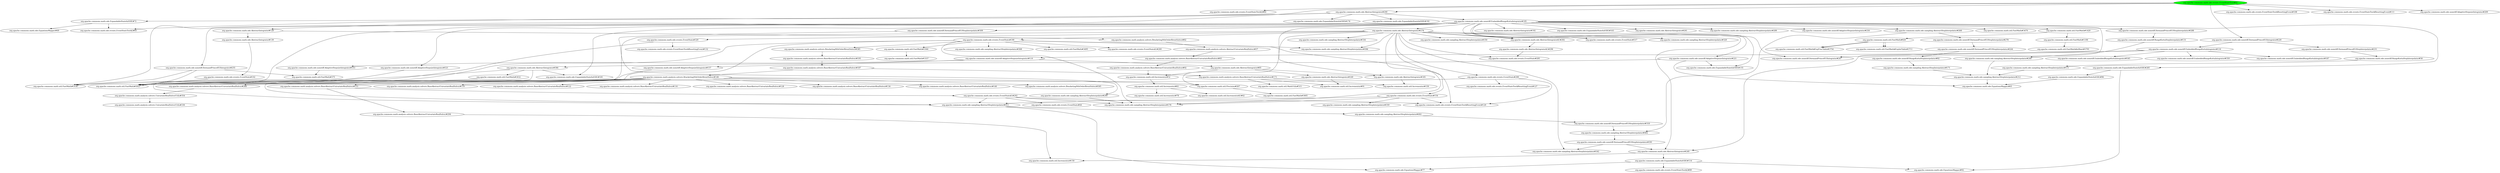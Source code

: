 digraph "cg/org.apache.commons.math.ode.events.EventStateTest#82"
{
	"org.apache.commons.math.ode.events.EventStateTest#82" [style=filled,fillcolor=green];
	"org.apache.commons.math.ode.events.EventStateTest#82" -> "org.apache.commons.math.ode.events.EventStateTest$2#82";
	"org.apache.commons.math.ode.events.EventStateTest#82" -> "org.apache.commons.math.ode.nonstiff.DormandPrince853Integrator#220";
	"org.apache.commons.math.ode.nonstiff.DormandPrince853Integrator#220" -> "org.apache.commons.math.ode.nonstiff.DormandPrince853StepInterpolator#231";
	"org.apache.commons.math.ode.nonstiff.DormandPrince853StepInterpolator#231" -> "org.apache.commons.math.ode.nonstiff.RungeKuttaStepInterpolator#58";
	"org.apache.commons.math.ode.nonstiff.RungeKuttaStepInterpolator#58" -> "org.apache.commons.math.ode.sampling.AbstractStepInterpolator#111";
	"org.apache.commons.math.ode.sampling.AbstractStepInterpolator#111" -> "org.apache.commons.math.ode.sampling.AbstractStepInterpolator#212";
	"org.apache.commons.math.ode.nonstiff.DormandPrince853Integrator#220" -> "org.apache.commons.math.ode.nonstiff.EmbeddedRungeKuttaIntegrator#116";
	"org.apache.commons.math.ode.nonstiff.EmbeddedRungeKuttaIntegrator#116" -> "org.apache.commons.math.ode.nonstiff.AdaptiveStepsizeIntegrator#110";
	"org.apache.commons.math.ode.nonstiff.AdaptiveStepsizeIntegrator#110" -> "org.apache.commons.math.ode.AbstractIntegrator#85";
	"org.apache.commons.math.ode.AbstractIntegrator#85" -> "org.apache.commons.math.util.Incrementor#52";
	"org.apache.commons.math.util.Incrementor#52" -> "org.apache.commons.math.util.Incrementor#61";
	"org.apache.commons.math.util.Incrementor#61" -> "org.apache.commons.math.util.Incrementor$1#62";
	"org.apache.commons.math.util.Incrementor#61" -> "org.apache.commons.math.util.Incrementor#78";
	"org.apache.commons.math.ode.AbstractIntegrator#85" -> "org.apache.commons.math.ode.AbstractIntegrator#169";
	"org.apache.commons.math.ode.AbstractIntegrator#169" -> "org.apache.commons.math.util.Incrementor#91";
	"org.apache.commons.math.ode.AbstractIntegrator#85" -> "org.apache.commons.math.ode.AbstractIntegrator#185";
	"org.apache.commons.math.ode.AbstractIntegrator#185" -> "org.apache.commons.math.util.Incrementor#159";
	"org.apache.commons.math.ode.nonstiff.AdaptiveStepsizeIntegrator#110" -> "org.apache.commons.math.ode.nonstiff.AdaptiveStepsizeIntegrator#157";
	"org.apache.commons.math.ode.nonstiff.AdaptiveStepsizeIntegrator#157" -> "org.apache.commons.math.util.FastMath#3023";
	"org.apache.commons.math.ode.nonstiff.AdaptiveStepsizeIntegrator#110" -> "org.apache.commons.math.ode.nonstiff.AdaptiveStepsizeIntegrator#353";
	"org.apache.commons.math.ode.nonstiff.AdaptiveStepsizeIntegrator#353" -> "org.apache.commons.math.util.FastMath#375";
	"org.apache.commons.math.ode.nonstiff.EmbeddedRungeKuttaIntegrator#116" -> "org.apache.commons.math.ode.nonstiff.DormandPrince853Integrator#247";
	"org.apache.commons.math.ode.nonstiff.EmbeddedRungeKuttaIntegrator#116" -> "org.apache.commons.math.ode.nonstiff.EmbeddedRungeKuttaIntegrator#187";
	"org.apache.commons.math.ode.nonstiff.EmbeddedRungeKuttaIntegrator#116" -> "org.apache.commons.math.ode.nonstiff.EmbeddedRungeKuttaIntegrator#345";
	"org.apache.commons.math.ode.nonstiff.EmbeddedRungeKuttaIntegrator#116" -> "org.apache.commons.math.ode.nonstiff.EmbeddedRungeKuttaIntegrator#359";
	"org.apache.commons.math.ode.events.EventStateTest#82" -> "org.apache.commons.math.ode.events.EventStateTest$ResettingEvent#108";
	"org.apache.commons.math.ode.events.EventStateTest#82" -> "org.apache.commons.math.ode.events.EventStateTest$ResettingEvent#111";
	"org.apache.commons.math.ode.events.EventStateTest#82" -> "org.apache.commons.math.ode.AbstractIntegrator#128";
	"org.apache.commons.math.ode.AbstractIntegrator#128" -> "org.apache.commons.math.analysis.solvers.BracketingNthOrderBrentSolver#82";
	"org.apache.commons.math.analysis.solvers.BracketingNthOrderBrentSolver#82" -> "org.apache.commons.math.analysis.solvers.AbstractUnivariateRealSolver#37";
	"org.apache.commons.math.analysis.solvers.AbstractUnivariateRealSolver#37" -> "org.apache.commons.math.analysis.solvers.BaseAbstractUnivariateRealSolver#65";
	"org.apache.commons.math.analysis.solvers.BaseAbstractUnivariateRealSolver#65" -> "org.apache.commons.math.analysis.solvers.BaseAbstractUnivariateRealSolver#92";
	"org.apache.commons.math.analysis.solvers.BaseAbstractUnivariateRealSolver#92" -> "org.apache.commons.math.util.Incrementor#52";
	"org.apache.commons.math.ode.AbstractIntegrator#128" -> "org.apache.commons.math.ode.AbstractIntegrator#139";
	"org.apache.commons.math.ode.AbstractIntegrator#139" -> "org.apache.commons.math.ode.events.EventState#102";
	"org.apache.commons.math.ode.events.EventState#102" -> "org.apache.commons.math.util.FastMath#3023";
	"org.apache.commons.math.ode.events.EventStateTest#82" -> "org.apache.commons.math.ode.nonstiff.AdaptiveStepsizeIntegrator#209";
	"org.apache.commons.math.ode.events.EventStateTest#82" -> "org.apache.commons.math.ode.AbstractIntegrator#200";
	"org.apache.commons.math.ode.AbstractIntegrator#200" -> "org.apache.commons.math.ode.events.EventStateTest$2#85";
	"org.apache.commons.math.ode.AbstractIntegrator#200" -> "org.apache.commons.math.ode.ExpandableStatefulODE#72";
	"org.apache.commons.math.ode.ExpandableStatefulODE#72" -> "org.apache.commons.math.ode.events.EventStateTest$2#85";
	"org.apache.commons.math.ode.ExpandableStatefulODE#72" -> "org.apache.commons.math.ode.EquationsMapper#49";
	"org.apache.commons.math.ode.AbstractIntegrator#200" -> "org.apache.commons.math.ode.ExpandableStatefulODE#174";
	"org.apache.commons.math.ode.AbstractIntegrator#200" -> "org.apache.commons.math.ode.ExpandableStatefulODE#192";
	"org.apache.commons.math.ode.AbstractIntegrator#200" -> "org.apache.commons.math.ode.nonstiff.EmbeddedRungeKuttaIntegrator#195";
	"org.apache.commons.math.ode.nonstiff.EmbeddedRungeKuttaIntegrator#195" -> "org.apache.commons.math.ode.nonstiff.AdaptiveStepsizeIntegrator#221";
	"org.apache.commons.math.ode.nonstiff.AdaptiveStepsizeIntegrator#221" -> "org.apache.commons.math.ode.AbstractIntegrator#384";
	"org.apache.commons.math.ode.AbstractIntegrator#384" -> "org.apache.commons.math.ode.ExpandableStatefulODE#181";
	"org.apache.commons.math.ode.AbstractIntegrator#384" -> "org.apache.commons.math.util.FastMath#3023";
	"org.apache.commons.math.ode.AbstractIntegrator#384" -> "org.apache.commons.math.util.FastMath#3538";
	"org.apache.commons.math.ode.AbstractIntegrator#384" -> "org.apache.commons.math.util.FastMath#3032";
	"org.apache.commons.math.util.FastMath#3032" -> "org.apache.commons.math.util.FastMath#3023";
	"org.apache.commons.math.ode.nonstiff.AdaptiveStepsizeIntegrator#221" -> "org.apache.commons.math.ode.ExpandableStatefulODE#155";
	"org.apache.commons.math.ode.nonstiff.AdaptiveStepsizeIntegrator#221" -> "org.apache.commons.math.ode.EquationsMapper#65";
	"org.apache.commons.math.ode.nonstiff.EmbeddedRungeKuttaIntegrator#195" -> "org.apache.commons.math.ode.AbstractIntegrator#192";
	"org.apache.commons.math.ode.nonstiff.EmbeddedRungeKuttaIntegrator#195" -> "org.apache.commons.math.ode.AbstractIntegrator#185";
	"org.apache.commons.math.ode.nonstiff.EmbeddedRungeKuttaIntegrator#195" -> "org.apache.commons.math.ode.ExpandableStatefulODE#181";
	"org.apache.commons.math.ode.nonstiff.EmbeddedRungeKuttaIntegrator#195" -> "org.apache.commons.math.ode.ExpandableStatefulODE#285";
	"org.apache.commons.math.ode.ExpandableStatefulODE#285" -> "org.apache.commons.math.ode.ExpandableStatefulODE#96";
	"org.apache.commons.math.ode.ExpandableStatefulODE#96" -> "org.apache.commons.math.ode.EquationsMapper#65";
	"org.apache.commons.math.ode.ExpandableStatefulODE#285" -> "org.apache.commons.math.ode.EquationsMapper#92";
	"org.apache.commons.math.ode.nonstiff.EmbeddedRungeKuttaIntegrator#195" -> "org.apache.commons.math.ode.sampling.AbstractStepInterpolator#268";
	"org.apache.commons.math.ode.sampling.AbstractStepInterpolator#268" -> "org.apache.commons.math.ode.sampling.AbstractStepInterpolator#482";
	"org.apache.commons.math.ode.sampling.AbstractStepInterpolator#482" -> "org.apache.commons.math.ode.nonstiff.DormandPrince853StepInterpolator#391";
	"org.apache.commons.math.ode.sampling.AbstractStepInterpolator#268" -> "org.apache.commons.math.ode.nonstiff.DormandPrince853StepInterpolator#278";
	"org.apache.commons.math.ode.nonstiff.DormandPrince853StepInterpolator#278" -> "org.apache.commons.math.ode.nonstiff.DormandPrince853StepInterpolator#244";
	"org.apache.commons.math.ode.nonstiff.DormandPrince853StepInterpolator#244" -> "org.apache.commons.math.ode.nonstiff.RungeKuttaStepInterpolator#82";
	"org.apache.commons.math.ode.nonstiff.RungeKuttaStepInterpolator#82" -> "org.apache.commons.math.ode.sampling.AbstractStepInterpolator#171";
	"org.apache.commons.math.ode.sampling.AbstractStepInterpolator#171" -> "org.apache.commons.math.ode.sampling.AbstractStepInterpolator#212";
	"org.apache.commons.math.ode.nonstiff.EmbeddedRungeKuttaIntegrator#195" -> "org.apache.commons.math.ode.ExpandableStatefulODE#155";
	"org.apache.commons.math.ode.nonstiff.EmbeddedRungeKuttaIntegrator#195" -> "org.apache.commons.math.ode.ExpandableStatefulODE#163";
	"org.apache.commons.math.ode.nonstiff.EmbeddedRungeKuttaIntegrator#195" -> "org.apache.commons.math.ode.nonstiff.DormandPrince853StepInterpolator#288";
	"org.apache.commons.math.ode.nonstiff.DormandPrince853StepInterpolator#288" -> "org.apache.commons.math.ode.nonstiff.RungeKuttaStepInterpolator#131";
	"org.apache.commons.math.ode.nonstiff.RungeKuttaStepInterpolator#131" -> "org.apache.commons.math.ode.sampling.AbstractStepInterpolator#248";
	"org.apache.commons.math.ode.sampling.AbstractStepInterpolator#248" -> "org.apache.commons.math.ode.sampling.AbstractStepInterpolator#212";
	"org.apache.commons.math.ode.sampling.AbstractStepInterpolator#212" -> "org.apache.commons.math.ode.EquationsMapper#65";
	"org.apache.commons.math.ode.nonstiff.EmbeddedRungeKuttaIntegrator#195" -> "org.apache.commons.math.ode.nonstiff.DormandPrince853StepInterpolator#309";
	"org.apache.commons.math.ode.nonstiff.DormandPrince853StepInterpolator#309" -> "org.apache.commons.math.ode.sampling.AbstractStepInterpolator#299";
	"org.apache.commons.math.ode.sampling.AbstractStepInterpolator#299" -> "org.apache.commons.math.ode.sampling.AbstractStepInterpolator#378";
	"org.apache.commons.math.ode.nonstiff.EmbeddedRungeKuttaIntegrator#195" -> "org.apache.commons.math.ode.AbstractIntegrator#261";
	"org.apache.commons.math.ode.nonstiff.EmbeddedRungeKuttaIntegrator#195" -> "org.apache.commons.math.ode.sampling.AbstractStepInterpolator#289";
	"org.apache.commons.math.ode.nonstiff.EmbeddedRungeKuttaIntegrator#195" -> "org.apache.commons.math.ode.AbstractIntegrator#249";
	"org.apache.commons.math.ode.AbstractIntegrator#249" -> "org.apache.commons.math.util.Incrementor#150";
	"org.apache.commons.math.ode.AbstractIntegrator#249" -> "org.apache.commons.math.ode.ExpandableStatefulODE#114";
	"org.apache.commons.math.ode.ExpandableStatefulODE#114" -> "org.apache.commons.math.ode.EquationsMapper#77";
	"org.apache.commons.math.ode.ExpandableStatefulODE#114" -> "org.apache.commons.math.ode.events.EventStateTest$2#89";
	"org.apache.commons.math.ode.ExpandableStatefulODE#114" -> "org.apache.commons.math.ode.EquationsMapper#92";
	"org.apache.commons.math.ode.nonstiff.EmbeddedRungeKuttaIntegrator#195" -> "org.apache.commons.math.util.FastMath#3023";
	"org.apache.commons.math.ode.nonstiff.EmbeddedRungeKuttaIntegrator#195" -> "org.apache.commons.math.ode.nonstiff.DormandPrince853Integrator#247";
	"org.apache.commons.math.ode.nonstiff.EmbeddedRungeKuttaIntegrator#195" -> "org.apache.commons.math.ode.nonstiff.AdaptiveStepsizeIntegrator#250";
	"org.apache.commons.math.ode.nonstiff.EmbeddedRungeKuttaIntegrator#195" -> "org.apache.commons.math.ode.nonstiff.DormandPrince853Integrator#255";
	"org.apache.commons.math.ode.nonstiff.DormandPrince853Integrator#255" -> "org.apache.commons.math.util.FastMath#3023";
	"org.apache.commons.math.ode.nonstiff.DormandPrince853Integrator#255" -> "org.apache.commons.math.util.FastMath#3538";
	"org.apache.commons.math.ode.nonstiff.DormandPrince853Integrator#255" -> "org.apache.commons.math.util.FastMath#375";
	"org.apache.commons.math.ode.nonstiff.EmbeddedRungeKuttaIntegrator#195" -> "org.apache.commons.math.ode.AbstractIntegrator#278";
	"org.apache.commons.math.ode.AbstractIntegrator#278" -> "org.apache.commons.math.ode.sampling.AbstractStepInterpolator#342";
	"org.apache.commons.math.ode.AbstractIntegrator#278" -> "org.apache.commons.math.ode.sampling.AbstractStepInterpolator#350";
	"org.apache.commons.math.ode.AbstractIntegrator#278" -> "org.apache.commons.math.ode.events.EventState#154";
	"org.apache.commons.math.ode.events.EventState#154" -> "org.apache.commons.math.ode.sampling.AbstractStepInterpolator#359";
	"org.apache.commons.math.ode.events.EventState#154" -> "org.apache.commons.math.ode.sampling.AbstractStepInterpolator#378";
	"org.apache.commons.math.ode.events.EventState#154" -> "org.apache.commons.math.ode.sampling.AbstractStepInterpolator#412";
	"org.apache.commons.math.ode.sampling.AbstractStepInterpolator#412" -> "org.apache.commons.math.ode.sampling.AbstractStepInterpolator#402";
	"org.apache.commons.math.ode.sampling.AbstractStepInterpolator#402" -> "org.apache.commons.math.ode.nonstiff.DormandPrince853StepInterpolator#318";
	"org.apache.commons.math.ode.nonstiff.DormandPrince853StepInterpolator#318" -> "org.apache.commons.math.ode.sampling.AbstractStepInterpolator#482";
	"org.apache.commons.math.ode.nonstiff.DormandPrince853StepInterpolator#391" -> "org.apache.commons.math.ode.sampling.AbstractStepInterpolator#342";
	"org.apache.commons.math.ode.nonstiff.DormandPrince853StepInterpolator#391" -> "org.apache.commons.math.ode.AbstractIntegrator#249";
	"org.apache.commons.math.ode.sampling.AbstractStepInterpolator#412" -> "org.apache.commons.math.ode.EquationsMapper#77";
	"org.apache.commons.math.ode.events.EventState#154" -> "org.apache.commons.math.ode.events.EventStateTest$ResettingEvent#120";
	"org.apache.commons.math.ode.AbstractIntegrator#278" -> "org.apache.commons.math.ode.sampling.AbstractStepInterpolator#384";
	"org.apache.commons.math.ode.AbstractIntegrator#278" -> "org.apache.commons.math.ode.AbstractIntegrator$1#292";
	"org.apache.commons.math.ode.AbstractIntegrator#278" -> "org.apache.commons.math.ode.events.EventState#190";
	"org.apache.commons.math.ode.events.EventState#190" -> "org.apache.commons.math.ode.sampling.AbstractStepInterpolator#384";
	"org.apache.commons.math.ode.events.EventState#190" -> "org.apache.commons.math.ode.sampling.AbstractStepInterpolator#368";
	"org.apache.commons.math.ode.events.EventState#190" -> "org.apache.commons.math.util.FastMath#3023";
	"org.apache.commons.math.ode.events.EventState#190" -> "org.apache.commons.math.util.FastMath#3364";
	"org.apache.commons.math.util.FastMath#3364" -> "org.apache.commons.math.util.FastMath#3337";
	"org.apache.commons.math.ode.events.EventState#190" -> "org.apache.commons.math.util.FastMath#3495";
	"org.apache.commons.math.ode.events.EventState#190" -> "org.apache.commons.math.ode.events.EventState$1#200";
	"org.apache.commons.math.ode.events.EventState#190" -> "org.apache.commons.math.ode.sampling.AbstractStepInterpolator#378";
	"org.apache.commons.math.ode.events.EventState#190" -> "org.apache.commons.math.ode.sampling.AbstractStepInterpolator#412";
	"org.apache.commons.math.ode.events.EventState#190" -> "org.apache.commons.math.ode.events.EventStateTest$ResettingEvent#120";
	"org.apache.commons.math.ode.AbstractIntegrator#278" -> "org.apache.commons.math.ode.sampling.AbstractStepInterpolator#378";
	"org.apache.commons.math.ode.AbstractIntegrator#278" -> "org.apache.commons.math.ode.sampling.AbstractStepInterpolator#412";
	"org.apache.commons.math.ode.AbstractIntegrator#278" -> "org.apache.commons.math.ode.events.EventState#298";
	"org.apache.commons.math.ode.events.EventState#298" -> "org.apache.commons.math.ode.events.EventStateTest$ResettingEvent#120";
	"org.apache.commons.math.ode.AbstractIntegrator#278" -> "org.apache.commons.math.ode.events.EventState#317";
	"org.apache.commons.math.ode.AbstractIntegrator#278" -> "org.apache.commons.math.util.Precision#267";
	"org.apache.commons.math.util.Precision#267" -> "org.apache.commons.math.util.FastMath#3005";
	"org.apache.commons.math.ode.nonstiff.EmbeddedRungeKuttaIntegrator#195" -> "org.apache.commons.math.util.FastMath#1420";
	"org.apache.commons.math.util.FastMath#1420" -> "org.apache.commons.math.util.FastMath#1106";
	"org.apache.commons.math.util.FastMath#1106" -> "org.apache.commons.math.util.FastMath$lnMant#3791";
	"org.apache.commons.math.util.FastMath#1420" -> "org.apache.commons.math.util.FastMath#826";
	"org.apache.commons.math.util.FastMath#826" -> "org.apache.commons.math.util.FastMath$ExpIntTable#3711";
	"org.apache.commons.math.util.FastMath#826" -> "org.apache.commons.math.util.FastMath$ExpIntTable#3711";
	"org.apache.commons.math.util.FastMath#826" -> "org.apache.commons.math.util.FastMath$ExpFracTable#3754";
	"org.apache.commons.math.util.FastMath#826" -> "org.apache.commons.math.util.FastMath$ExpFracTable#3754";
	"org.apache.commons.math.ode.nonstiff.EmbeddedRungeKuttaIntegrator#195" -> "org.apache.commons.math.util.FastMath#3538";
	"org.apache.commons.math.ode.nonstiff.EmbeddedRungeKuttaIntegrator#195" -> "org.apache.commons.math.util.FastMath#3470";
	"org.apache.commons.math.ode.nonstiff.EmbeddedRungeKuttaIntegrator#195" -> "org.apache.commons.math.ode.nonstiff.AdaptiveStepsizeIntegrator#321";
	"org.apache.commons.math.ode.nonstiff.AdaptiveStepsizeIntegrator#321" -> "org.apache.commons.math.util.FastMath#3023";
	"org.apache.commons.math.ode.events.EventState#190" -> "org.apache.commons.math.analysis.solvers.BracketingNthOrderBrentSolver#385";
	"org.apache.commons.math.analysis.solvers.BracketingNthOrderBrentSolver#385" -> "org.apache.commons.math.analysis.solvers.BaseAbstractUnivariateRealSolver#195";
	"org.apache.commons.math.analysis.solvers.BaseAbstractUnivariateRealSolver#195" -> "org.apache.commons.math.analysis.solvers.BaseAbstractUnivariateRealSolver#187";
	"org.apache.commons.math.analysis.solvers.BaseAbstractUnivariateRealSolver#187" -> "org.apache.commons.math.analysis.solvers.BaseAbstractUnivariateRealSolver#173";
	"org.apache.commons.math.analysis.solvers.BaseAbstractUnivariateRealSolver#173" -> "org.apache.commons.math.util.MathUtils#515";
	"org.apache.commons.math.analysis.solvers.BaseAbstractUnivariateRealSolver#173" -> "org.apache.commons.math.util.Incrementor#91";
	"org.apache.commons.math.analysis.solvers.BaseAbstractUnivariateRealSolver#173" -> "org.apache.commons.math.util.Incrementor#159";
	"org.apache.commons.math.analysis.solvers.BaseAbstractUnivariateRealSolver#187" -> "org.apache.commons.math.analysis.solvers.BracketingNthOrderBrentSolver#146";
	"org.apache.commons.math.analysis.solvers.BracketingNthOrderBrentSolver#146" -> "org.apache.commons.math.analysis.solvers.BaseAbstractUnivariateRealSolver#110";
	"org.apache.commons.math.analysis.solvers.BracketingNthOrderBrentSolver#146" -> "org.apache.commons.math.analysis.solvers.BaseAbstractUnivariateRealSolver#122";
	"org.apache.commons.math.analysis.solvers.BracketingNthOrderBrentSolver#146" -> "org.apache.commons.math.analysis.solvers.BaseAbstractUnivariateRealSolver#116";
	"org.apache.commons.math.analysis.solvers.BracketingNthOrderBrentSolver#146" -> "org.apache.commons.math.analysis.solvers.BaseAbstractUnivariateRealSolver#268";
	"org.apache.commons.math.analysis.solvers.BaseAbstractUnivariateRealSolver#268" -> "org.apache.commons.math.analysis.solvers.UnivariateRealSolverUtils#354";
	"org.apache.commons.math.analysis.solvers.UnivariateRealSolverUtils#354" -> "org.apache.commons.math.analysis.solvers.UnivariateRealSolverUtils#336";
	"org.apache.commons.math.analysis.solvers.BracketingNthOrderBrentSolver#146" -> "org.apache.commons.math.analysis.solvers.BaseAbstractUnivariateRealSolver#153";
	"org.apache.commons.math.analysis.solvers.BaseAbstractUnivariateRealSolver#153" -> "org.apache.commons.math.analysis.solvers.BaseAbstractUnivariateRealSolver#294";
	"org.apache.commons.math.analysis.solvers.BaseAbstractUnivariateRealSolver#294" -> "org.apache.commons.math.util.Incrementor#150";
	"org.apache.commons.math.analysis.solvers.BaseAbstractUnivariateRealSolver#153" -> "org.apache.commons.math.ode.events.EventState$1#202";
	"org.apache.commons.math.ode.events.EventState$1#202" -> "org.apache.commons.math.ode.sampling.AbstractStepInterpolator#378";
	"org.apache.commons.math.ode.events.EventState$1#202" -> "org.apache.commons.math.ode.events.EventState#44";
	"org.apache.commons.math.ode.events.EventState$1#202" -> "org.apache.commons.math.ode.sampling.AbstractStepInterpolator#412";
	"org.apache.commons.math.ode.events.EventState$1#202" -> "org.apache.commons.math.ode.events.EventStateTest$ResettingEvent#120";
	"org.apache.commons.math.analysis.solvers.BracketingNthOrderBrentSolver#146" -> "org.apache.commons.math.util.Precision#267";
	"org.apache.commons.math.analysis.solvers.BracketingNthOrderBrentSolver#146" -> "org.apache.commons.math.util.FastMath#3023";
	"org.apache.commons.math.analysis.solvers.BracketingNthOrderBrentSolver#146" -> "org.apache.commons.math.analysis.solvers.BaseAbstractUnivariateRealSolver#128";
	"org.apache.commons.math.analysis.solvers.BracketingNthOrderBrentSolver#146" -> "org.apache.commons.math.analysis.solvers.BaseAbstractUnivariateRealSolver#134";
	"org.apache.commons.math.analysis.solvers.BracketingNthOrderBrentSolver#146" -> "org.apache.commons.math.util.FastMath#3538";
	"org.apache.commons.math.analysis.solvers.BracketingNthOrderBrentSolver#146" -> "org.apache.commons.math.analysis.solvers.BaseAbstractUnivariateRealSolver#140";
	"org.apache.commons.math.analysis.solvers.BracketingNthOrderBrentSolver#146" -> "org.apache.commons.math.analysis.solvers.BracketingNthOrderBrentSolver#365";
	"org.apache.commons.math.ode.AbstractIntegrator#278" -> "org.apache.commons.math.ode.AbstractIntegrator$1#292";
	"org.apache.commons.math.ode.AbstractIntegrator$1#292" -> "org.apache.commons.math.ode.AbstractIntegrator$1#296";
	"org.apache.commons.math.ode.AbstractIntegrator$1#296" -> "org.apache.commons.math.ode.events.EventState#285";
	"org.apache.commons.math.ode.AbstractIntegrator#278" -> "org.apache.commons.math.ode.events.EventState#285";
	"org.apache.commons.math.ode.AbstractIntegrator#278" -> "org.apache.commons.math.ode.sampling.AbstractStepInterpolator#320";
	"org.apache.commons.math.ode.AbstractIntegrator#278" -> "org.apache.commons.math.ode.sampling.AbstractStepInterpolator#334";
	"org.apache.commons.math.ode.events.EventState#298" -> "org.apache.commons.math.util.FastMath#3023";
	"org.apache.commons.math.ode.events.EventState#298" -> "org.apache.commons.math.ode.events.EventStateTest$ResettingEvent#127";
	"org.apache.commons.math.ode.AbstractIntegrator#278" -> "org.apache.commons.math.ode.events.EventState#329";
	"org.apache.commons.math.ode.events.EventState#329" -> "org.apache.commons.math.util.FastMath#3023";
	"org.apache.commons.math.ode.events.EventState#329" -> "org.apache.commons.math.ode.events.EventStateTest$ResettingEvent#132";
	"org.apache.commons.math.ode.AbstractIntegrator#278" -> "org.apache.commons.math.ode.AbstractIntegrator#249";
}
